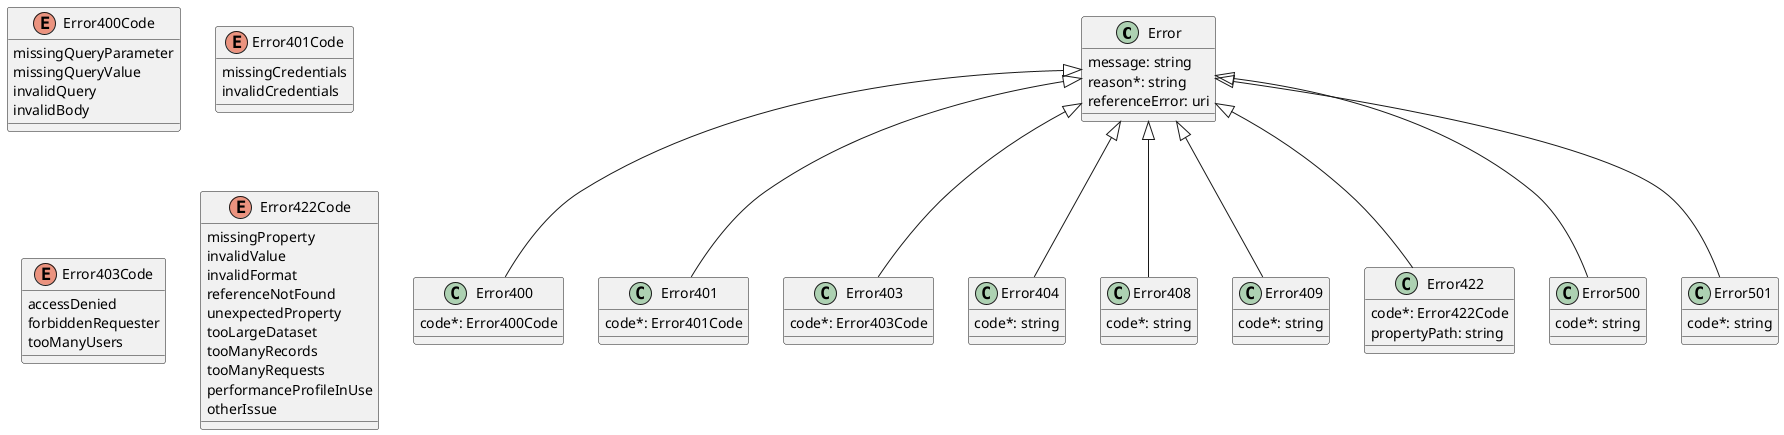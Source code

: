 @startuml errorEntities

class Error {

    message: string
    reason*: string
    referenceError: uri
}



class Error400 {

    code*: Error400Code
}
Error <|-- Error400



enum Error400Code {

    missingQueryParameter
    missingQueryValue
    invalidQuery
    invalidBody
}
class Error401 {

    code*: Error401Code
}
Error <|-- Error401



enum Error401Code {

    missingCredentials
    invalidCredentials
}
class Error403 {

    code*: Error403Code
}
Error <|-- Error403



enum Error403Code {

    accessDenied
    forbiddenRequester
    tooManyUsers
}
class Error404 {

    code*: string
}
Error <|-- Error404

class Error408 {

    code*: string
}
Error <|-- Error408

class Error409 {

    code*: string
}
Error <|-- Error409



class Error422 {

    code*: Error422Code
    propertyPath: string
}
Error <|-- Error422



enum Error422Code {

    missingProperty
    invalidValue
    invalidFormat
    referenceNotFound
    unexpectedProperty
    tooLargeDataset
    tooManyRecords
    tooManyRequests
    performanceProfileInUse
    otherIssue
}
class Error500 {

    code*: string
}
Error <|-- Error500



class Error501 {

    code*: string
}
Error <|-- Error501



@enduml